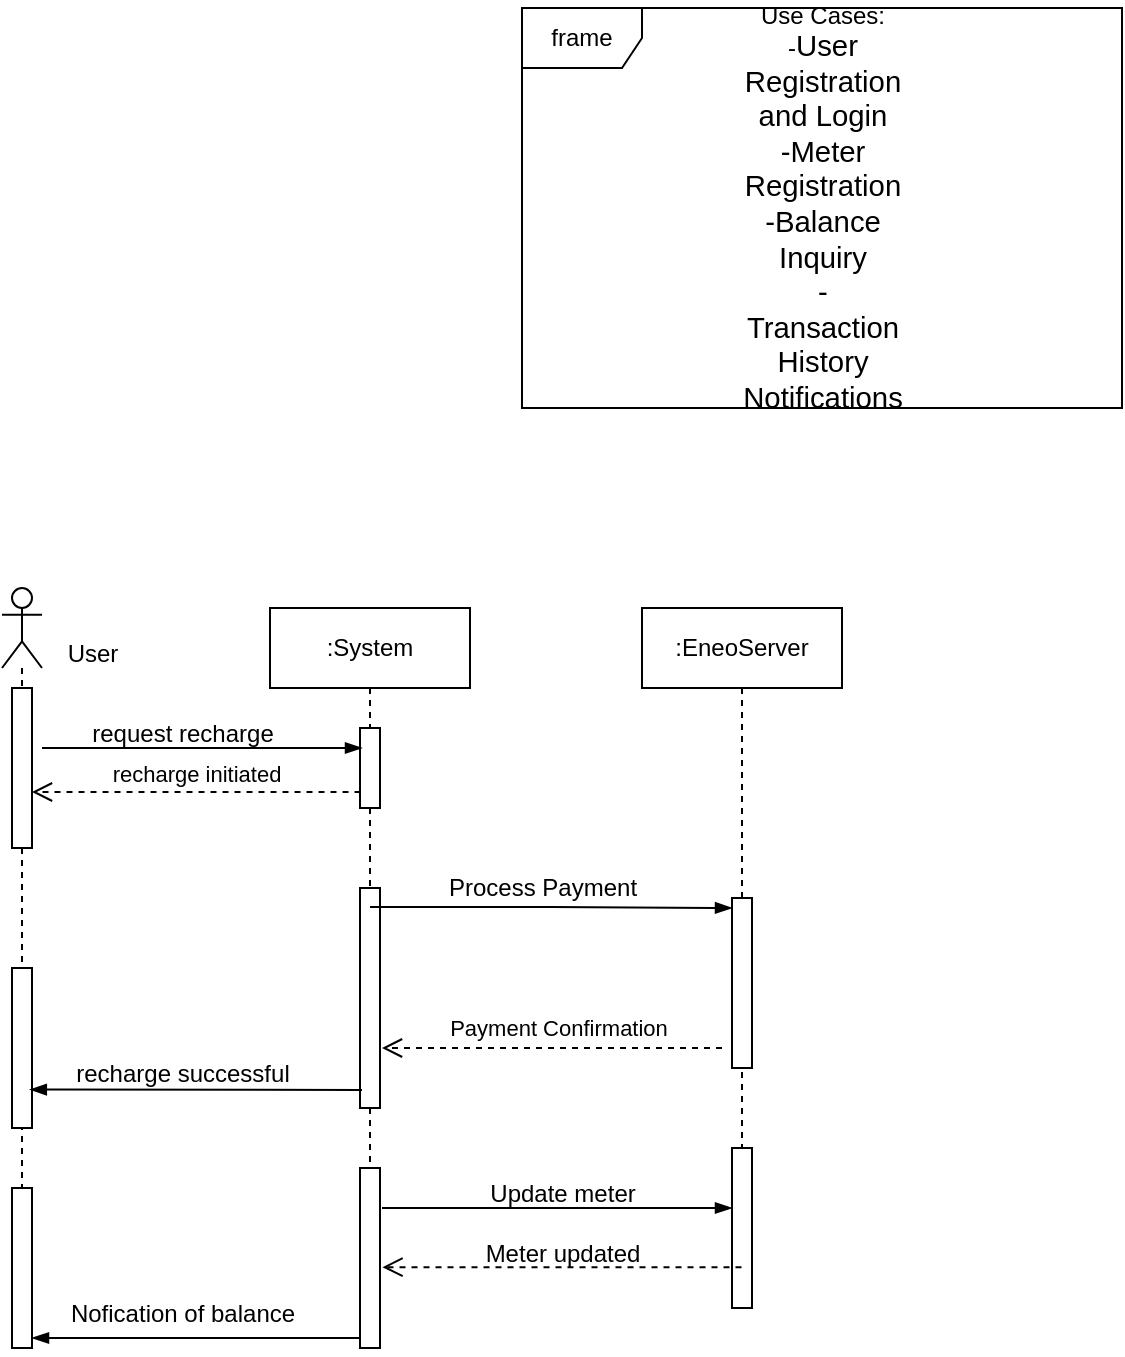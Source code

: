 <mxfile version="24.5.2" type="github" pages="2">
  <diagram name="Sd-Recharge Meter" id="OE9LkLVfuUQLYvFyBbAW">
    <mxGraphModel dx="337" dy="1547" grid="1" gridSize="10" guides="1" tooltips="1" connect="1" arrows="1" fold="1" page="1" pageScale="1" pageWidth="827" pageHeight="1169" math="0" shadow="0">
      <root>
        <mxCell id="0" />
        <mxCell id="1" parent="0" />
        <mxCell id="w1HYEvNTsBBEYmjH7NyR-3" value=":System" style="shape=umlLifeline;perimeter=lifelinePerimeter;whiteSpace=wrap;html=1;container=1;dropTarget=0;collapsible=0;recursiveResize=0;outlineConnect=0;portConstraint=eastwest;newEdgeStyle={&quot;curved&quot;:0,&quot;rounded&quot;:0};" vertex="1" parent="1">
          <mxGeometry x="314" y="60" width="100" height="370" as="geometry" />
        </mxCell>
        <mxCell id="w1HYEvNTsBBEYmjH7NyR-25" value="" style="html=1;points=[[0,0,0,0,5],[0,1,0,0,-5],[1,0,0,0,5],[1,1,0,0,-5]];perimeter=orthogonalPerimeter;outlineConnect=0;targetShapes=umlLifeline;portConstraint=eastwest;newEdgeStyle={&quot;curved&quot;:0,&quot;rounded&quot;:0};" vertex="1" parent="w1HYEvNTsBBEYmjH7NyR-3">
          <mxGeometry x="45" y="140" width="10" height="110" as="geometry" />
        </mxCell>
        <mxCell id="w1HYEvNTsBBEYmjH7NyR-27" value="" style="html=1;points=[[0,0,0,0,5],[0,1,0,0,-5],[1,0,0,0,5],[1,1,0,0,-5]];perimeter=orthogonalPerimeter;outlineConnect=0;targetShapes=umlLifeline;portConstraint=eastwest;newEdgeStyle={&quot;curved&quot;:0,&quot;rounded&quot;:0};" vertex="1" parent="w1HYEvNTsBBEYmjH7NyR-3">
          <mxGeometry x="45" y="60" width="10" height="40" as="geometry" />
        </mxCell>
        <mxCell id="w1HYEvNTsBBEYmjH7NyR-31" value="" style="html=1;points=[[0,0,0,0,5],[0,1,0,0,-5],[1,0,0,0,5],[1,1,0,0,-5]];perimeter=orthogonalPerimeter;outlineConnect=0;targetShapes=umlLifeline;portConstraint=eastwest;newEdgeStyle={&quot;curved&quot;:0,&quot;rounded&quot;:0};" vertex="1" parent="w1HYEvNTsBBEYmjH7NyR-3">
          <mxGeometry x="45" y="280" width="10" height="90" as="geometry" />
        </mxCell>
        <mxCell id="w1HYEvNTsBBEYmjH7NyR-5" value=":EneoServer" style="shape=umlLifeline;perimeter=lifelinePerimeter;whiteSpace=wrap;html=1;container=1;dropTarget=0;collapsible=0;recursiveResize=0;outlineConnect=0;portConstraint=eastwest;newEdgeStyle={&quot;curved&quot;:0,&quot;rounded&quot;:0};" vertex="1" parent="1">
          <mxGeometry x="500" y="60" width="100" height="340" as="geometry" />
        </mxCell>
        <mxCell id="w1HYEvNTsBBEYmjH7NyR-26" value="" style="html=1;points=[[0,0,0,0,5],[0,1,0,0,-5],[1,0,0,0,5],[1,1,0,0,-5]];perimeter=orthogonalPerimeter;outlineConnect=0;targetShapes=umlLifeline;portConstraint=eastwest;newEdgeStyle={&quot;curved&quot;:0,&quot;rounded&quot;:0};" vertex="1" parent="w1HYEvNTsBBEYmjH7NyR-5">
          <mxGeometry x="45" y="145" width="10" height="85" as="geometry" />
        </mxCell>
        <mxCell id="w1HYEvNTsBBEYmjH7NyR-30" value="" style="html=1;points=[[0,0,0,0,5],[0,1,0,0,-5],[1,0,0,0,5],[1,1,0,0,-5]];perimeter=orthogonalPerimeter;outlineConnect=0;targetShapes=umlLifeline;portConstraint=eastwest;newEdgeStyle={&quot;curved&quot;:0,&quot;rounded&quot;:0};" vertex="1" parent="w1HYEvNTsBBEYmjH7NyR-5">
          <mxGeometry x="45" y="270" width="10" height="80" as="geometry" />
        </mxCell>
        <mxCell id="w1HYEvNTsBBEYmjH7NyR-6" value="" style="shape=umlLifeline;perimeter=lifelinePerimeter;whiteSpace=wrap;html=1;container=1;dropTarget=0;collapsible=0;recursiveResize=0;outlineConnect=0;portConstraint=eastwest;newEdgeStyle={&quot;curved&quot;:0,&quot;rounded&quot;:0};participant=umlActor;size=40;" vertex="1" parent="1">
          <mxGeometry x="180" y="50" width="20" height="300" as="geometry" />
        </mxCell>
        <mxCell id="w1HYEvNTsBBEYmjH7NyR-19" value="" style="html=1;points=[[0,0,0,0,5],[0,1,0,0,-5],[1,0,0,0,5],[1,1,0,0,-5]];perimeter=orthogonalPerimeter;outlineConnect=0;targetShapes=umlLifeline;portConstraint=eastwest;newEdgeStyle={&quot;curved&quot;:0,&quot;rounded&quot;:0};" vertex="1" parent="w1HYEvNTsBBEYmjH7NyR-6">
          <mxGeometry x="5" y="50" width="10" height="80" as="geometry" />
        </mxCell>
        <mxCell id="w1HYEvNTsBBEYmjH7NyR-14" value="recharge initiated" style="html=1;verticalAlign=bottom;endArrow=open;dashed=1;endSize=8;curved=0;rounded=0;" edge="1" parent="w1HYEvNTsBBEYmjH7NyR-6" target="w1HYEvNTsBBEYmjH7NyR-19">
          <mxGeometry relative="1" as="geometry">
            <mxPoint x="179.25" y="102" as="sourcePoint" />
            <mxPoint x="30" y="102" as="targetPoint" />
          </mxGeometry>
        </mxCell>
        <mxCell id="w1HYEvNTsBBEYmjH7NyR-24" value="" style="html=1;points=[[0,0,0,0,5],[0,1,0,0,-5],[1,0,0,0,5],[1,1,0,0,-5]];perimeter=orthogonalPerimeter;outlineConnect=0;targetShapes=umlLifeline;portConstraint=eastwest;newEdgeStyle={&quot;curved&quot;:0,&quot;rounded&quot;:0};" vertex="1" parent="w1HYEvNTsBBEYmjH7NyR-6">
          <mxGeometry x="5" y="190" width="10" height="80" as="geometry" />
        </mxCell>
        <mxCell id="w1HYEvNTsBBEYmjH7NyR-7" value="User" style="text;html=1;align=center;verticalAlign=middle;resizable=0;points=[];autosize=1;strokeColor=none;fillColor=none;" vertex="1" parent="1">
          <mxGeometry x="200" y="68" width="50" height="30" as="geometry" />
        </mxCell>
        <mxCell id="w1HYEvNTsBBEYmjH7NyR-8" value="" style="edgeStyle=elbowEdgeStyle;fontSize=12;html=1;endArrow=blockThin;endFill=1;rounded=0;" edge="1" parent="1">
          <mxGeometry width="160" relative="1" as="geometry">
            <mxPoint x="200" y="130" as="sourcePoint" />
            <mxPoint x="360" y="130" as="targetPoint" />
          </mxGeometry>
        </mxCell>
        <mxCell id="w1HYEvNTsBBEYmjH7NyR-9" value="request recharge" style="text;html=1;align=center;verticalAlign=middle;resizable=0;points=[];autosize=1;strokeColor=none;fillColor=none;" vertex="1" parent="1">
          <mxGeometry x="215" y="108" width="110" height="30" as="geometry" />
        </mxCell>
        <mxCell id="w1HYEvNTsBBEYmjH7NyR-10" value="" style="edgeStyle=elbowEdgeStyle;fontSize=12;html=1;endArrow=blockThin;endFill=1;rounded=0;entryX=0;entryY=0;entryDx=0;entryDy=5;entryPerimeter=0;" edge="1" parent="1" target="w1HYEvNTsBBEYmjH7NyR-26">
          <mxGeometry width="160" relative="1" as="geometry">
            <mxPoint x="364" y="209.55" as="sourcePoint" />
            <mxPoint x="540" y="210" as="targetPoint" />
          </mxGeometry>
        </mxCell>
        <mxCell id="w1HYEvNTsBBEYmjH7NyR-12" value="Process Payment" style="text;html=1;align=center;verticalAlign=middle;resizable=0;points=[];autosize=1;strokeColor=none;fillColor=none;" vertex="1" parent="1">
          <mxGeometry x="390" y="185" width="120" height="30" as="geometry" />
        </mxCell>
        <mxCell id="w1HYEvNTsBBEYmjH7NyR-15" value="" style="html=1;verticalAlign=bottom;endArrow=open;dashed=1;endSize=8;curved=0;rounded=0;" edge="1" parent="1">
          <mxGeometry relative="1" as="geometry">
            <mxPoint x="540" y="280" as="sourcePoint" />
            <mxPoint x="370" y="280" as="targetPoint" />
          </mxGeometry>
        </mxCell>
        <mxCell id="w1HYEvNTsBBEYmjH7NyR-16" value="Payment Confirmation" style="edgeLabel;html=1;align=center;verticalAlign=middle;resizable=0;points=[];" vertex="1" connectable="0" parent="w1HYEvNTsBBEYmjH7NyR-15">
          <mxGeometry x="-0.029" y="-3" relative="1" as="geometry">
            <mxPoint y="-7" as="offset" />
          </mxGeometry>
        </mxCell>
        <mxCell id="w1HYEvNTsBBEYmjH7NyR-28" value="" style="edgeStyle=elbowEdgeStyle;fontSize=12;html=1;endArrow=blockThin;endFill=1;rounded=0;entryX=0.696;entryY=0.836;entryDx=0;entryDy=0;entryPerimeter=0;" edge="1" parent="1" target="w1HYEvNTsBBEYmjH7NyR-6">
          <mxGeometry width="160" relative="1" as="geometry">
            <mxPoint x="360" y="301" as="sourcePoint" />
            <mxPoint x="360" y="300" as="targetPoint" />
            <Array as="points">
              <mxPoint x="360" y="305" />
            </Array>
          </mxGeometry>
        </mxCell>
        <mxCell id="w1HYEvNTsBBEYmjH7NyR-29" value="recharge successful" style="text;html=1;align=center;verticalAlign=middle;resizable=0;points=[];autosize=1;strokeColor=none;fillColor=none;" vertex="1" parent="1">
          <mxGeometry x="205" y="278" width="130" height="30" as="geometry" />
        </mxCell>
        <mxCell id="w1HYEvNTsBBEYmjH7NyR-32" value="" style="html=1;points=[[0,0,0,0,5],[0,1,0,0,-5],[1,0,0,0,5],[1,1,0,0,-5]];perimeter=orthogonalPerimeter;outlineConnect=0;targetShapes=umlLifeline;portConstraint=eastwest;newEdgeStyle={&quot;curved&quot;:0,&quot;rounded&quot;:0};" vertex="1" parent="1">
          <mxGeometry x="185" y="350" width="10" height="80" as="geometry" />
        </mxCell>
        <mxCell id="w1HYEvNTsBBEYmjH7NyR-33" value="" style="edgeStyle=elbowEdgeStyle;fontSize=12;html=1;endArrow=blockThin;endFill=1;rounded=0;" edge="1" parent="1" target="w1HYEvNTsBBEYmjH7NyR-30">
          <mxGeometry width="160" relative="1" as="geometry">
            <mxPoint x="370" y="360" as="sourcePoint" />
            <mxPoint x="530" y="360" as="targetPoint" />
            <Array as="points">
              <mxPoint x="550" y="360" />
            </Array>
          </mxGeometry>
        </mxCell>
        <mxCell id="w1HYEvNTsBBEYmjH7NyR-34" value="Update meter" style="text;html=1;align=center;verticalAlign=middle;resizable=0;points=[];autosize=1;strokeColor=none;fillColor=none;" vertex="1" parent="1">
          <mxGeometry x="410" y="338" width="100" height="30" as="geometry" />
        </mxCell>
        <mxCell id="w1HYEvNTsBBEYmjH7NyR-35" value="" style="html=1;verticalAlign=bottom;endArrow=open;dashed=1;endSize=8;curved=0;rounded=0;" edge="1" parent="1">
          <mxGeometry relative="1" as="geometry">
            <mxPoint x="549.75" y="389.6" as="sourcePoint" />
            <mxPoint x="370.25" y="389.6" as="targetPoint" />
          </mxGeometry>
        </mxCell>
        <mxCell id="w1HYEvNTsBBEYmjH7NyR-36" value="Meter updated" style="text;html=1;align=center;verticalAlign=middle;resizable=0;points=[];autosize=1;strokeColor=none;fillColor=none;" vertex="1" parent="1">
          <mxGeometry x="410" y="368" width="100" height="30" as="geometry" />
        </mxCell>
        <mxCell id="w1HYEvNTsBBEYmjH7NyR-37" value="" style="edgeStyle=elbowEdgeStyle;fontSize=12;html=1;endArrow=blockThin;endFill=1;rounded=0;exitX=0;exitY=1;exitDx=0;exitDy=-5;exitPerimeter=0;entryX=1;entryY=1;entryDx=0;entryDy=-5;entryPerimeter=0;" edge="1" parent="1" source="w1HYEvNTsBBEYmjH7NyR-31" target="w1HYEvNTsBBEYmjH7NyR-32">
          <mxGeometry width="160" relative="1" as="geometry">
            <mxPoint x="200" y="420" as="sourcePoint" />
            <mxPoint x="200" y="420" as="targetPoint" />
          </mxGeometry>
        </mxCell>
        <mxCell id="w1HYEvNTsBBEYmjH7NyR-38" value="Nofication of balance" style="text;html=1;align=center;verticalAlign=middle;resizable=0;points=[];autosize=1;strokeColor=none;fillColor=none;" vertex="1" parent="1">
          <mxGeometry x="200" y="398" width="140" height="30" as="geometry" />
        </mxCell>
        <mxCell id="etQ3Zny1vESvdYP7pT7b-1" value="Use Cases:&lt;div&gt;-&lt;span style=&quot;background-color: transparent; font-family: Arial, sans-serif; font-size: 11pt; white-space: pre-wrap;&quot;&gt;User Registration and Login&lt;/span&gt;&lt;/div&gt;&lt;div&gt;&lt;span style=&quot;background-color: transparent; font-family: Arial, sans-serif; font-size: 11pt; white-space: pre-wrap;&quot;&gt;-&lt;/span&gt;&lt;span style=&quot;background-color: transparent; font-family: Arial, sans-serif; font-size: 11pt; white-space: pre-wrap;&quot;&gt;Meter Registration&lt;/span&gt;&lt;/div&gt;&lt;div&gt;&lt;span style=&quot;background-color: transparent; font-family: Arial, sans-serif; font-size: 11pt; white-space: pre-wrap;&quot;&gt;-&lt;/span&gt;&lt;span style=&quot;background-color: transparent; font-family: Arial, sans-serif; font-size: 11pt; white-space: pre-wrap;&quot;&gt;Balance Inquiry&lt;/span&gt;&lt;/div&gt;&lt;div&gt;&lt;span style=&quot;background-color: transparent; font-family: Arial, sans-serif; font-size: 11pt; white-space: pre-wrap;&quot;&gt;-Transaction History&lt;/span&gt;&lt;/div&gt;&lt;div&gt;&lt;span id=&quot;docs-internal-guid-77e246cd-7fff-0b7c-de89-684c427caff0&quot;&gt;&lt;span style=&quot;font-size: 11pt; font-family: Arial, sans-serif; background-color: transparent; font-variant-numeric: normal; font-variant-east-asian: normal; font-variant-alternates: normal; font-variant-position: normal; vertical-align: baseline; white-space: pre-wrap;&quot;&gt;Notifications&lt;/span&gt;&lt;/span&gt;&lt;span style=&quot;background-color: transparent; font-family: Arial, sans-serif; font-size: 11pt; white-space: pre-wrap;&quot;&gt;&lt;br&gt;&lt;/span&gt;&lt;/div&gt;" style="text;html=1;align=center;verticalAlign=middle;resizable=0;points=[];autosize=1;strokeColor=none;fillColor=none;" vertex="1" parent="1">
          <mxGeometry x="485" y="-200" width="210" height="120" as="geometry" />
        </mxCell>
        <mxCell id="etQ3Zny1vESvdYP7pT7b-2" value="frame" style="shape=umlFrame;whiteSpace=wrap;html=1;pointerEvents=0;" vertex="1" parent="1">
          <mxGeometry x="440" y="-240" width="300" height="200" as="geometry" />
        </mxCell>
      </root>
    </mxGraphModel>
  </diagram>
  <diagram id="VmxfDthnUTpjWXohEhFc" name="Page-2">
    <mxGraphModel grid="1" page="1" gridSize="10" guides="1" tooltips="1" connect="1" arrows="1" fold="1" pageScale="1" pageWidth="827" pageHeight="1169" math="0" shadow="0">
      <root>
        <mxCell id="0" />
        <mxCell id="1" parent="0" />
      </root>
    </mxGraphModel>
  </diagram>
</mxfile>
